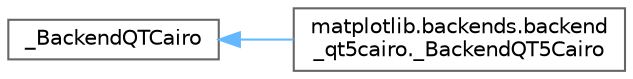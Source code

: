digraph "Graphical Class Hierarchy"
{
 // LATEX_PDF_SIZE
  bgcolor="transparent";
  edge [fontname=Helvetica,fontsize=10,labelfontname=Helvetica,labelfontsize=10];
  node [fontname=Helvetica,fontsize=10,shape=box,height=0.2,width=0.4];
  rankdir="LR";
  Node0 [id="Node000000",label="_BackendQTCairo",height=0.2,width=0.4,color="grey40", fillcolor="white", style="filled",URL="$d3/d4a/class__BackendQTCairo.html",tooltip=" "];
  Node0 -> Node1 [id="edge12_Node000000_Node000001",dir="back",color="steelblue1",style="solid",tooltip=" "];
  Node1 [id="Node000001",label="matplotlib.backends.backend\l_qt5cairo._BackendQT5Cairo",height=0.2,width=0.4,color="grey40", fillcolor="white", style="filled",URL="$da/da5/classmatplotlib_1_1backends_1_1backend__qt5cairo_1_1__BackendQT5Cairo.html",tooltip=" "];
}
